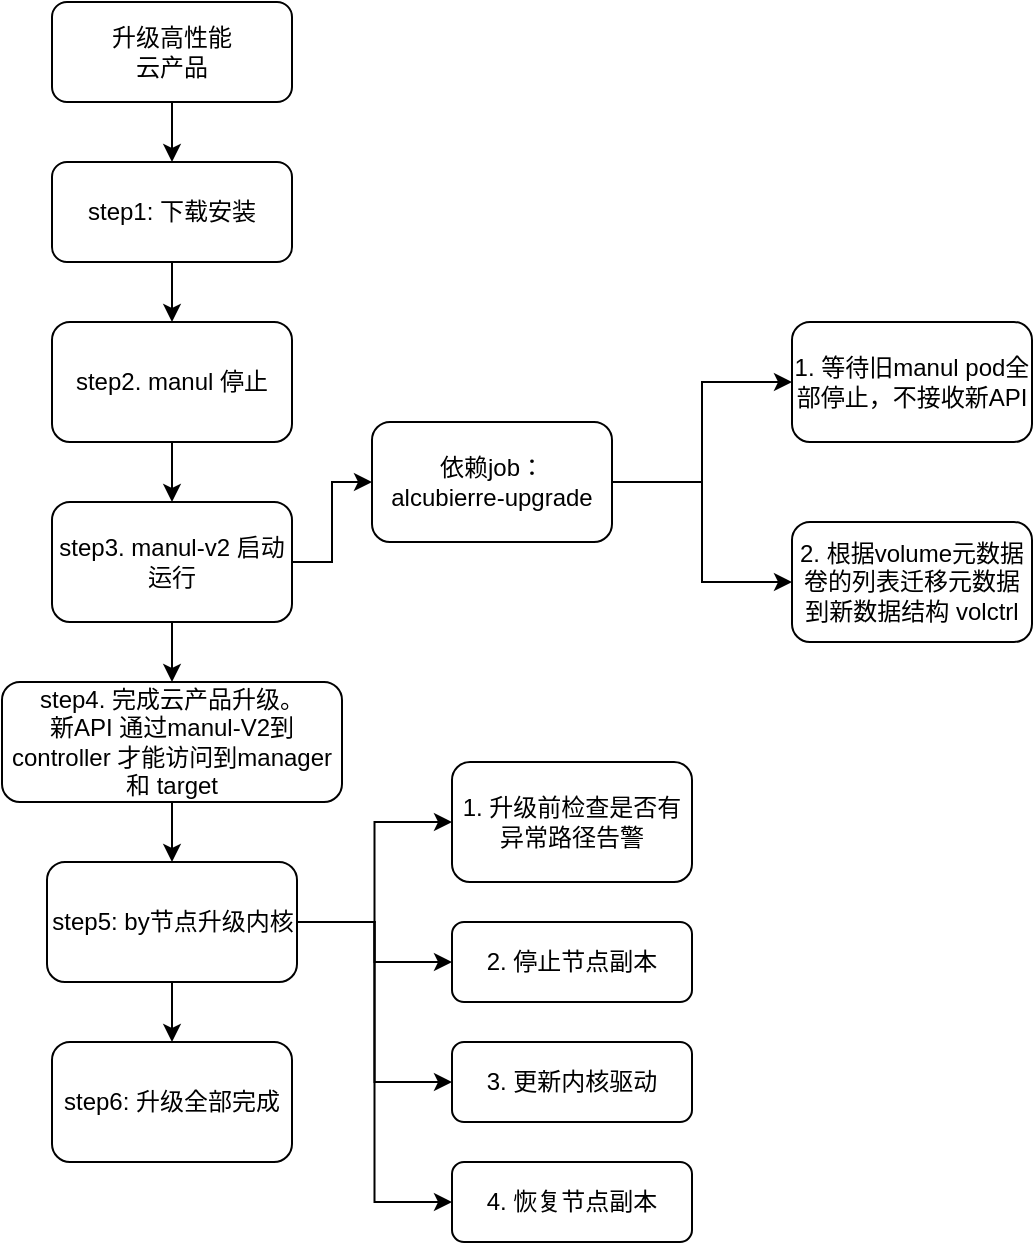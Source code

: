 <mxfile version="24.4.6" type="github">
  <diagram name="第 1 页" id="D0J0jl4IKhHa07DCxUIr">
    <mxGraphModel dx="1434" dy="777" grid="1" gridSize="10" guides="1" tooltips="1" connect="1" arrows="1" fold="1" page="1" pageScale="1" pageWidth="827" pageHeight="1169" math="0" shadow="0">
      <root>
        <mxCell id="0" />
        <mxCell id="1" parent="0" />
        <mxCell id="qZkyeaaC3u281_93p0Kt-14" style="edgeStyle=orthogonalEdgeStyle;rounded=0;orthogonalLoop=1;jettySize=auto;html=1;exitX=0.5;exitY=1;exitDx=0;exitDy=0;entryX=0.5;entryY=0;entryDx=0;entryDy=0;" parent="1" source="qZkyeaaC3u281_93p0Kt-1" target="qZkyeaaC3u281_93p0Kt-2" edge="1">
          <mxGeometry relative="1" as="geometry" />
        </mxCell>
        <mxCell id="qZkyeaaC3u281_93p0Kt-1" value="升级高性能&lt;div&gt;云产品&lt;/div&gt;" style="rounded=1;whiteSpace=wrap;html=1;" parent="1" vertex="1">
          <mxGeometry x="300" y="100" width="120" height="50" as="geometry" />
        </mxCell>
        <mxCell id="qZkyeaaC3u281_93p0Kt-15" style="edgeStyle=orthogonalEdgeStyle;rounded=0;orthogonalLoop=1;jettySize=auto;html=1;exitX=0.5;exitY=1;exitDx=0;exitDy=0;entryX=0.5;entryY=0;entryDx=0;entryDy=0;" parent="1" source="qZkyeaaC3u281_93p0Kt-2" target="qZkyeaaC3u281_93p0Kt-3" edge="1">
          <mxGeometry relative="1" as="geometry" />
        </mxCell>
        <mxCell id="qZkyeaaC3u281_93p0Kt-2" value="step1: 下载安装" style="rounded=1;whiteSpace=wrap;html=1;" parent="1" vertex="1">
          <mxGeometry x="300" y="180" width="120" height="50" as="geometry" />
        </mxCell>
        <mxCell id="qZkyeaaC3u281_93p0Kt-17" style="edgeStyle=orthogonalEdgeStyle;rounded=0;orthogonalLoop=1;jettySize=auto;html=1;exitX=0.5;exitY=1;exitDx=0;exitDy=0;entryX=0.5;entryY=0;entryDx=0;entryDy=0;" parent="1" source="qZkyeaaC3u281_93p0Kt-3" target="qZkyeaaC3u281_93p0Kt-16" edge="1">
          <mxGeometry relative="1" as="geometry" />
        </mxCell>
        <mxCell id="qZkyeaaC3u281_93p0Kt-3" value="step2. manul 停止" style="rounded=1;whiteSpace=wrap;html=1;" parent="1" vertex="1">
          <mxGeometry x="300" y="260" width="120" height="60" as="geometry" />
        </mxCell>
        <mxCell id="qZkyeaaC3u281_93p0Kt-12" style="edgeStyle=orthogonalEdgeStyle;rounded=0;orthogonalLoop=1;jettySize=auto;html=1;exitX=1;exitY=0.5;exitDx=0;exitDy=0;entryX=0;entryY=0.5;entryDx=0;entryDy=0;" parent="1" source="qZkyeaaC3u281_93p0Kt-6" target="qZkyeaaC3u281_93p0Kt-8" edge="1">
          <mxGeometry relative="1" as="geometry" />
        </mxCell>
        <mxCell id="qZkyeaaC3u281_93p0Kt-13" style="edgeStyle=orthogonalEdgeStyle;rounded=0;orthogonalLoop=1;jettySize=auto;html=1;exitX=1;exitY=0.5;exitDx=0;exitDy=0;entryX=0;entryY=0.5;entryDx=0;entryDy=0;" parent="1" source="qZkyeaaC3u281_93p0Kt-6" target="qZkyeaaC3u281_93p0Kt-11" edge="1">
          <mxGeometry relative="1" as="geometry" />
        </mxCell>
        <mxCell id="qZkyeaaC3u281_93p0Kt-6" value="依赖job：&lt;br&gt;alcubierre-upgrade" style="whiteSpace=wrap;html=1;rounded=1;" parent="1" vertex="1">
          <mxGeometry x="460" y="310" width="120" height="60" as="geometry" />
        </mxCell>
        <mxCell id="qZkyeaaC3u281_93p0Kt-8" value="1. 等待旧manul pod全部停止，不接收新API" style="whiteSpace=wrap;html=1;rounded=1;" parent="1" vertex="1">
          <mxGeometry x="670" y="260" width="120" height="60" as="geometry" />
        </mxCell>
        <mxCell id="qZkyeaaC3u281_93p0Kt-11" value="2. 根据volume元数据卷的列表迁移元数据到新数据结构 volctrl" style="whiteSpace=wrap;html=1;rounded=1;" parent="1" vertex="1">
          <mxGeometry x="670" y="360" width="120" height="60" as="geometry" />
        </mxCell>
        <mxCell id="qZkyeaaC3u281_93p0Kt-18" style="edgeStyle=orthogonalEdgeStyle;rounded=0;orthogonalLoop=1;jettySize=auto;html=1;exitX=1;exitY=0.5;exitDx=0;exitDy=0;entryX=0;entryY=0.5;entryDx=0;entryDy=0;" parent="1" source="qZkyeaaC3u281_93p0Kt-16" target="qZkyeaaC3u281_93p0Kt-6" edge="1">
          <mxGeometry relative="1" as="geometry" />
        </mxCell>
        <mxCell id="qZkyeaaC3u281_93p0Kt-19" style="edgeStyle=orthogonalEdgeStyle;rounded=0;orthogonalLoop=1;jettySize=auto;html=1;exitX=0.5;exitY=1;exitDx=0;exitDy=0;" parent="1" source="qZkyeaaC3u281_93p0Kt-16" edge="1">
          <mxGeometry relative="1" as="geometry">
            <mxPoint x="360" y="440" as="targetPoint" />
          </mxGeometry>
        </mxCell>
        <mxCell id="qZkyeaaC3u281_93p0Kt-16" value="step3. manul-v2 启动运行" style="rounded=1;whiteSpace=wrap;html=1;" parent="1" vertex="1">
          <mxGeometry x="300" y="350" width="120" height="60" as="geometry" />
        </mxCell>
        <mxCell id="bWttF4Ye1A_sWvjmgaZt-2" style="edgeStyle=orthogonalEdgeStyle;rounded=0;orthogonalLoop=1;jettySize=auto;html=1;exitX=0.5;exitY=1;exitDx=0;exitDy=0;entryX=0.5;entryY=0;entryDx=0;entryDy=0;" parent="1" source="qZkyeaaC3u281_93p0Kt-20" target="bWttF4Ye1A_sWvjmgaZt-1" edge="1">
          <mxGeometry relative="1" as="geometry" />
        </mxCell>
        <mxCell id="qZkyeaaC3u281_93p0Kt-20" value="step4. 完成云产品升级。&lt;br&gt;新API 通过manul-V2到 controller 才能访问到manager 和 target" style="rounded=1;whiteSpace=wrap;html=1;" parent="1" vertex="1">
          <mxGeometry x="275" y="440" width="170" height="60" as="geometry" />
        </mxCell>
        <mxCell id="bWttF4Ye1A_sWvjmgaZt-4" value="" style="edgeStyle=orthogonalEdgeStyle;rounded=0;orthogonalLoop=1;jettySize=auto;html=1;" parent="1" source="bWttF4Ye1A_sWvjmgaZt-1" target="bWttF4Ye1A_sWvjmgaZt-3" edge="1">
          <mxGeometry relative="1" as="geometry" />
        </mxCell>
        <mxCell id="bWttF4Ye1A_sWvjmgaZt-6" style="edgeStyle=orthogonalEdgeStyle;rounded=0;orthogonalLoop=1;jettySize=auto;html=1;exitX=1;exitY=0.5;exitDx=0;exitDy=0;entryX=0;entryY=0.5;entryDx=0;entryDy=0;" parent="1" source="bWttF4Ye1A_sWvjmgaZt-1" target="bWttF4Ye1A_sWvjmgaZt-5" edge="1">
          <mxGeometry relative="1" as="geometry" />
        </mxCell>
        <mxCell id="bWttF4Ye1A_sWvjmgaZt-8" style="edgeStyle=orthogonalEdgeStyle;rounded=0;orthogonalLoop=1;jettySize=auto;html=1;exitX=1;exitY=0.5;exitDx=0;exitDy=0;entryX=0;entryY=0.5;entryDx=0;entryDy=0;" parent="1" source="bWttF4Ye1A_sWvjmgaZt-1" target="bWttF4Ye1A_sWvjmgaZt-7" edge="1">
          <mxGeometry relative="1" as="geometry" />
        </mxCell>
        <mxCell id="bWttF4Ye1A_sWvjmgaZt-11" style="edgeStyle=orthogonalEdgeStyle;rounded=0;orthogonalLoop=1;jettySize=auto;html=1;exitX=1;exitY=0.5;exitDx=0;exitDy=0;entryX=0;entryY=0.5;entryDx=0;entryDy=0;" parent="1" source="bWttF4Ye1A_sWvjmgaZt-1" target="bWttF4Ye1A_sWvjmgaZt-10" edge="1">
          <mxGeometry relative="1" as="geometry" />
        </mxCell>
        <mxCell id="bWttF4Ye1A_sWvjmgaZt-13" value="" style="edgeStyle=orthogonalEdgeStyle;rounded=0;orthogonalLoop=1;jettySize=auto;html=1;" parent="1" source="bWttF4Ye1A_sWvjmgaZt-1" target="bWttF4Ye1A_sWvjmgaZt-12" edge="1">
          <mxGeometry relative="1" as="geometry" />
        </mxCell>
        <mxCell id="bWttF4Ye1A_sWvjmgaZt-1" value="step5: by节点升级内核" style="rounded=1;whiteSpace=wrap;html=1;" parent="1" vertex="1">
          <mxGeometry x="297.5" y="530" width="125" height="60" as="geometry" />
        </mxCell>
        <mxCell id="bWttF4Ye1A_sWvjmgaZt-3" value="1. 升级前检查是否有异常路径告警" style="whiteSpace=wrap;html=1;rounded=1;" parent="1" vertex="1">
          <mxGeometry x="500" y="480" width="120" height="60" as="geometry" />
        </mxCell>
        <mxCell id="bWttF4Ye1A_sWvjmgaZt-5" value="2. 停止节点副本" style="whiteSpace=wrap;html=1;rounded=1;" parent="1" vertex="1">
          <mxGeometry x="500" y="560" width="120" height="40" as="geometry" />
        </mxCell>
        <mxCell id="bWttF4Ye1A_sWvjmgaZt-7" value="3. 更新内核驱动" style="whiteSpace=wrap;html=1;rounded=1;" parent="1" vertex="1">
          <mxGeometry x="500" y="620" width="120" height="40" as="geometry" />
        </mxCell>
        <mxCell id="bWttF4Ye1A_sWvjmgaZt-10" value="4. 恢复节点副本" style="whiteSpace=wrap;html=1;rounded=1;" parent="1" vertex="1">
          <mxGeometry x="500" y="680" width="120" height="40" as="geometry" />
        </mxCell>
        <mxCell id="bWttF4Ye1A_sWvjmgaZt-12" value="step6: 升级全部完成" style="whiteSpace=wrap;html=1;rounded=1;" parent="1" vertex="1">
          <mxGeometry x="300" y="620" width="120" height="60" as="geometry" />
        </mxCell>
      </root>
    </mxGraphModel>
  </diagram>
</mxfile>

